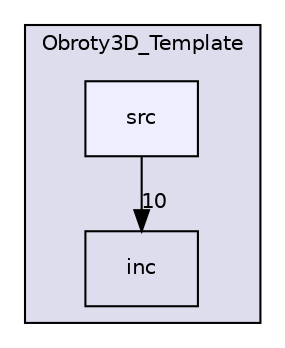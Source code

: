 digraph "src" {
  compound=true
  node [ fontsize="10", fontname="Helvetica"];
  edge [ labelfontsize="10", labelfontname="Helvetica"];
  subgraph clusterdir_0ef2ea4a2c74d531e789a86ef30c5d00 {
    graph [ bgcolor="#ddddee", pencolor="black", label="Obroty3D_Template" fontname="Helvetica", fontsize="10", URL="dir_0ef2ea4a2c74d531e789a86ef30c5d00.html"]
  dir_677ef74f2f31f89624274d749b2ae06e [shape=box label="inc" URL="dir_677ef74f2f31f89624274d749b2ae06e.html"];
  dir_20ed765ac1e696285fdb377567f64395 [shape=box, label="src", style="filled", fillcolor="#eeeeff", pencolor="black", URL="dir_20ed765ac1e696285fdb377567f64395.html"];
  }
  dir_20ed765ac1e696285fdb377567f64395->dir_677ef74f2f31f89624274d749b2ae06e [headlabel="10", labeldistance=1.5 headhref="dir_000001_000002.html"];
}
